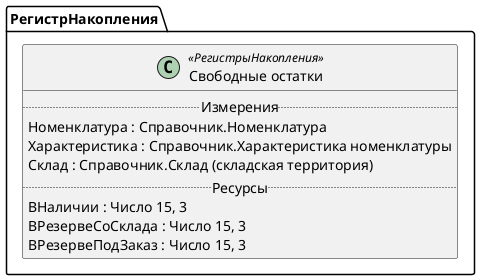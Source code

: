 ﻿@startuml СвободныеОстатки
'!include templates.wsd
'..\include templates.wsd
class РегистрНакопления.СвободныеОстатки as "Свободные остатки" <<РегистрыНакопления>>
{
..Измерения..
Номенклатура : Справочник.Номенклатура
Характеристика : Справочник.Характеристика номенклатуры
Склад : Справочник.Склад (складская территория)
..Ресурсы..
ВНаличии : Число 15, 3
ВРезервеСоСклада : Число 15, 3
ВРезервеПодЗаказ : Число 15, 3
}
@enduml
